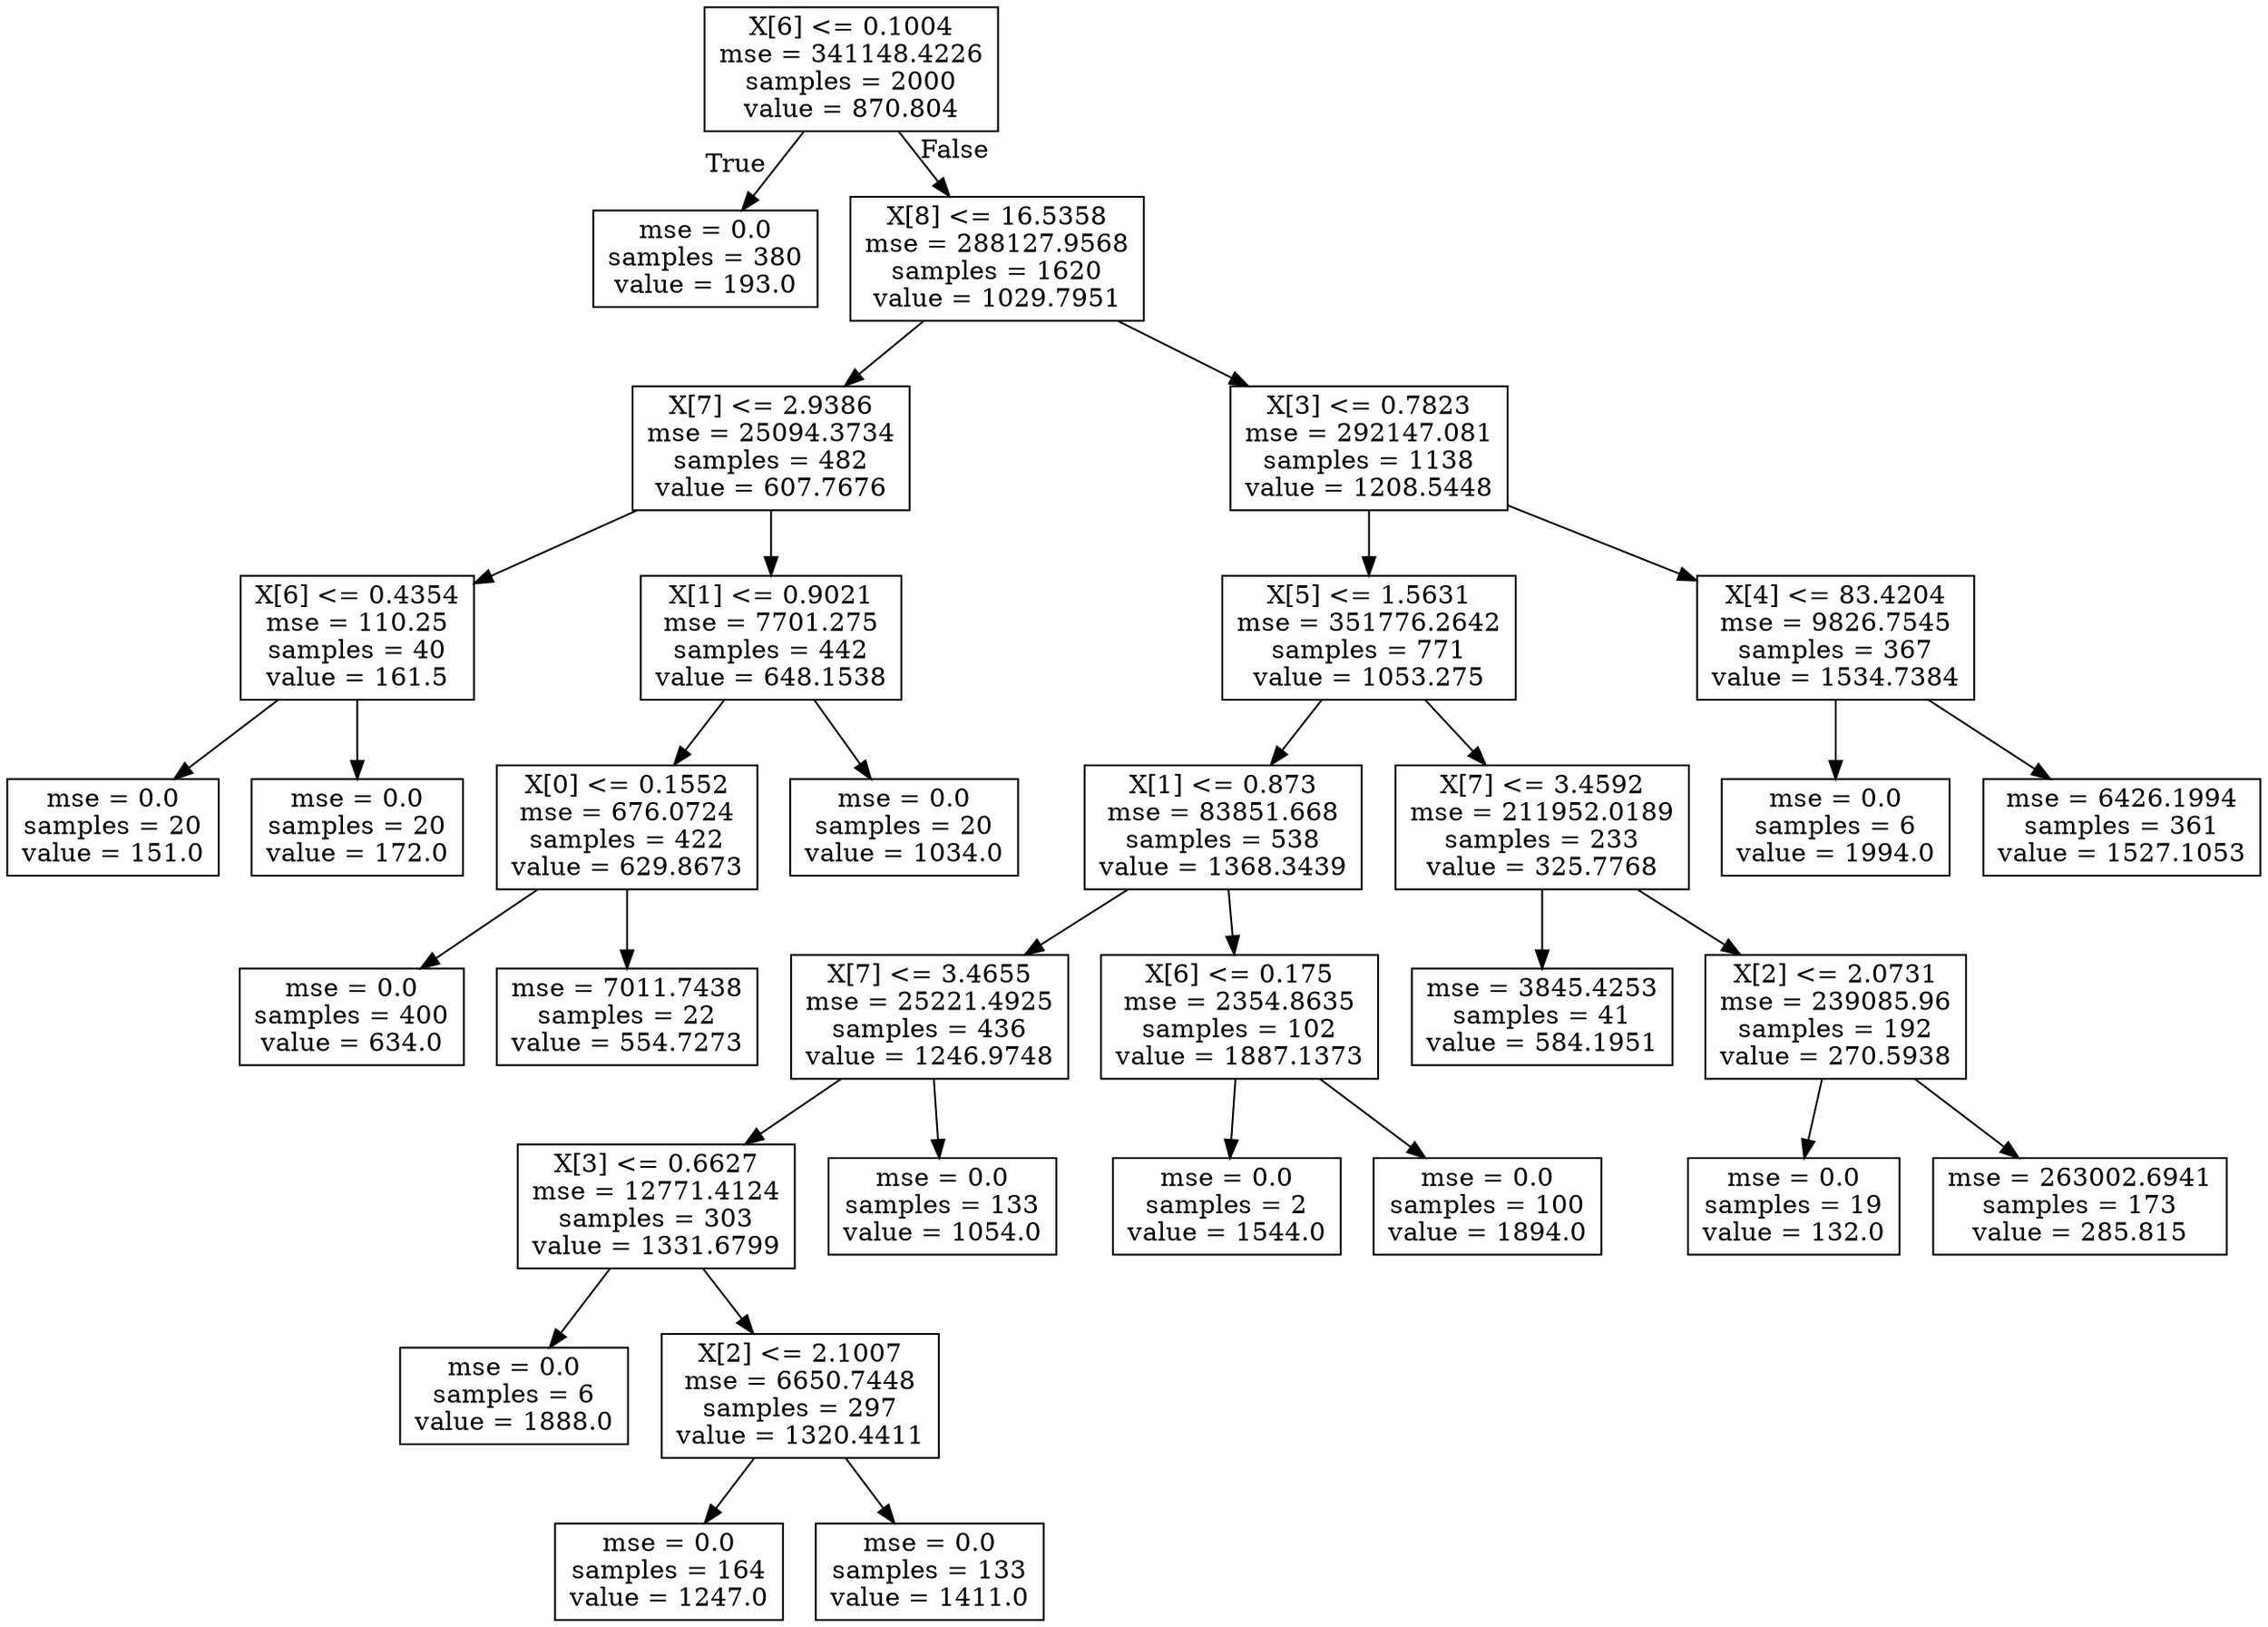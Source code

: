 digraph Tree {
node [shape=box] ;
0 [label="X[6] <= 0.1004\nmse = 341148.4226\nsamples = 2000\nvalue = 870.804"] ;
1 [label="mse = 0.0\nsamples = 380\nvalue = 193.0"] ;
0 -> 1 [labeldistance=2.5, labelangle=45, headlabel="True"] ;
2 [label="X[8] <= 16.5358\nmse = 288127.9568\nsamples = 1620\nvalue = 1029.7951"] ;
0 -> 2 [labeldistance=2.5, labelangle=-45, headlabel="False"] ;
3 [label="X[7] <= 2.9386\nmse = 25094.3734\nsamples = 482\nvalue = 607.7676"] ;
2 -> 3 ;
4 [label="X[6] <= 0.4354\nmse = 110.25\nsamples = 40\nvalue = 161.5"] ;
3 -> 4 ;
5 [label="mse = 0.0\nsamples = 20\nvalue = 151.0"] ;
4 -> 5 ;
6 [label="mse = 0.0\nsamples = 20\nvalue = 172.0"] ;
4 -> 6 ;
7 [label="X[1] <= 0.9021\nmse = 7701.275\nsamples = 442\nvalue = 648.1538"] ;
3 -> 7 ;
8 [label="X[0] <= 0.1552\nmse = 676.0724\nsamples = 422\nvalue = 629.8673"] ;
7 -> 8 ;
9 [label="mse = 0.0\nsamples = 400\nvalue = 634.0"] ;
8 -> 9 ;
10 [label="mse = 7011.7438\nsamples = 22\nvalue = 554.7273"] ;
8 -> 10 ;
11 [label="mse = 0.0\nsamples = 20\nvalue = 1034.0"] ;
7 -> 11 ;
12 [label="X[3] <= 0.7823\nmse = 292147.081\nsamples = 1138\nvalue = 1208.5448"] ;
2 -> 12 ;
13 [label="X[5] <= 1.5631\nmse = 351776.2642\nsamples = 771\nvalue = 1053.275"] ;
12 -> 13 ;
14 [label="X[1] <= 0.873\nmse = 83851.668\nsamples = 538\nvalue = 1368.3439"] ;
13 -> 14 ;
15 [label="X[7] <= 3.4655\nmse = 25221.4925\nsamples = 436\nvalue = 1246.9748"] ;
14 -> 15 ;
16 [label="X[3] <= 0.6627\nmse = 12771.4124\nsamples = 303\nvalue = 1331.6799"] ;
15 -> 16 ;
17 [label="mse = 0.0\nsamples = 6\nvalue = 1888.0"] ;
16 -> 17 ;
18 [label="X[2] <= 2.1007\nmse = 6650.7448\nsamples = 297\nvalue = 1320.4411"] ;
16 -> 18 ;
19 [label="mse = 0.0\nsamples = 164\nvalue = 1247.0"] ;
18 -> 19 ;
20 [label="mse = 0.0\nsamples = 133\nvalue = 1411.0"] ;
18 -> 20 ;
21 [label="mse = 0.0\nsamples = 133\nvalue = 1054.0"] ;
15 -> 21 ;
22 [label="X[6] <= 0.175\nmse = 2354.8635\nsamples = 102\nvalue = 1887.1373"] ;
14 -> 22 ;
23 [label="mse = 0.0\nsamples = 2\nvalue = 1544.0"] ;
22 -> 23 ;
24 [label="mse = 0.0\nsamples = 100\nvalue = 1894.0"] ;
22 -> 24 ;
25 [label="X[7] <= 3.4592\nmse = 211952.0189\nsamples = 233\nvalue = 325.7768"] ;
13 -> 25 ;
26 [label="mse = 3845.4253\nsamples = 41\nvalue = 584.1951"] ;
25 -> 26 ;
27 [label="X[2] <= 2.0731\nmse = 239085.96\nsamples = 192\nvalue = 270.5938"] ;
25 -> 27 ;
28 [label="mse = 0.0\nsamples = 19\nvalue = 132.0"] ;
27 -> 28 ;
29 [label="mse = 263002.6941\nsamples = 173\nvalue = 285.815"] ;
27 -> 29 ;
30 [label="X[4] <= 83.4204\nmse = 9826.7545\nsamples = 367\nvalue = 1534.7384"] ;
12 -> 30 ;
31 [label="mse = 0.0\nsamples = 6\nvalue = 1994.0"] ;
30 -> 31 ;
32 [label="mse = 6426.1994\nsamples = 361\nvalue = 1527.1053"] ;
30 -> 32 ;
}